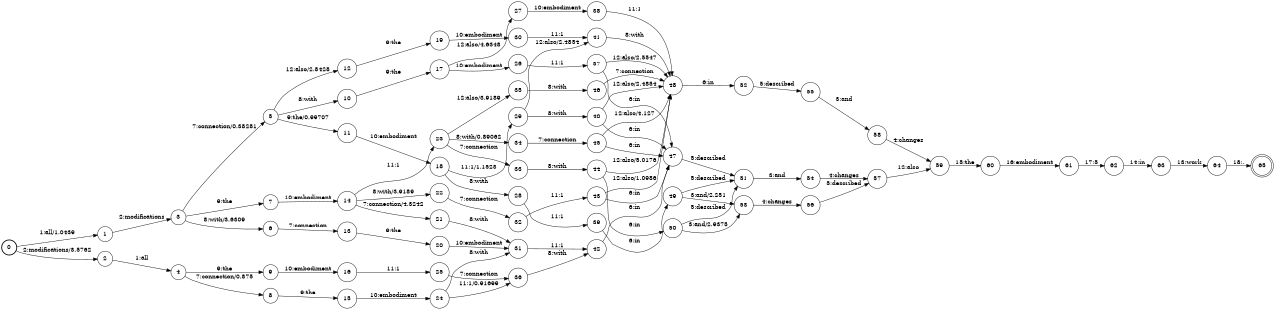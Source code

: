 digraph FST {
rankdir = LR;
size = "8.5,11";
label = "";
center = 1;
orientation = Portrait;
ranksep = "0.4";
nodesep = "0.25";
0 [label = "0", shape = circle, style = bold, fontsize = 14]
	0 -> 1 [label = "1:all/1.0439", fontsize = 14];
	0 -> 2 [label = "2:modifications/3.5762", fontsize = 14];
1 [label = "1", shape = circle, style = solid, fontsize = 14]
	1 -> 3 [label = "2:modifications", fontsize = 14];
2 [label = "2", shape = circle, style = solid, fontsize = 14]
	2 -> 4 [label = "1:all", fontsize = 14];
3 [label = "3", shape = circle, style = solid, fontsize = 14]
	3 -> 5 [label = "7:connection/0.38281", fontsize = 14];
	3 -> 6 [label = "8:with/3.6309", fontsize = 14];
	3 -> 7 [label = "9:the", fontsize = 14];
4 [label = "4", shape = circle, style = solid, fontsize = 14]
	4 -> 8 [label = "7:connection/0.875", fontsize = 14];
	4 -> 9 [label = "9:the", fontsize = 14];
5 [label = "5", shape = circle, style = solid, fontsize = 14]
	5 -> 10 [label = "8:with", fontsize = 14];
	5 -> 11 [label = "9:the/0.99707", fontsize = 14];
	5 -> 12 [label = "12:also/2.8428", fontsize = 14];
6 [label = "6", shape = circle, style = solid, fontsize = 14]
	6 -> 13 [label = "7:connection", fontsize = 14];
7 [label = "7", shape = circle, style = solid, fontsize = 14]
	7 -> 14 [label = "10:embodiment", fontsize = 14];
8 [label = "8", shape = circle, style = solid, fontsize = 14]
	8 -> 15 [label = "9:the", fontsize = 14];
9 [label = "9", shape = circle, style = solid, fontsize = 14]
	9 -> 16 [label = "10:embodiment", fontsize = 14];
10 [label = "10", shape = circle, style = solid, fontsize = 14]
	10 -> 17 [label = "9:the", fontsize = 14];
11 [label = "11", shape = circle, style = solid, fontsize = 14]
	11 -> 18 [label = "10:embodiment", fontsize = 14];
12 [label = "12", shape = circle, style = solid, fontsize = 14]
	12 -> 19 [label = "9:the", fontsize = 14];
13 [label = "13", shape = circle, style = solid, fontsize = 14]
	13 -> 20 [label = "9:the", fontsize = 14];
14 [label = "14", shape = circle, style = solid, fontsize = 14]
	14 -> 21 [label = "7:connection/4.3242", fontsize = 14];
	14 -> 22 [label = "8:with/3.9189", fontsize = 14];
	14 -> 23 [label = "11:1", fontsize = 14];
15 [label = "15", shape = circle, style = solid, fontsize = 14]
	15 -> 24 [label = "10:embodiment", fontsize = 14];
16 [label = "16", shape = circle, style = solid, fontsize = 14]
	16 -> 25 [label = "11:1", fontsize = 14];
17 [label = "17", shape = circle, style = solid, fontsize = 14]
	17 -> 26 [label = "10:embodiment", fontsize = 14];
	17 -> 27 [label = "12:also/4.6348", fontsize = 14];
18 [label = "18", shape = circle, style = solid, fontsize = 14]
	18 -> 28 [label = "8:with", fontsize = 14];
	18 -> 29 [label = "11:1/1.1523", fontsize = 14];
19 [label = "19", shape = circle, style = solid, fontsize = 14]
	19 -> 30 [label = "10:embodiment", fontsize = 14];
20 [label = "20", shape = circle, style = solid, fontsize = 14]
	20 -> 31 [label = "10:embodiment", fontsize = 14];
21 [label = "21", shape = circle, style = solid, fontsize = 14]
	21 -> 31 [label = "8:with", fontsize = 14];
22 [label = "22", shape = circle, style = solid, fontsize = 14]
	22 -> 32 [label = "7:connection", fontsize = 14];
23 [label = "23", shape = circle, style = solid, fontsize = 14]
	23 -> 33 [label = "7:connection", fontsize = 14];
	23 -> 34 [label = "8:with/0.89062", fontsize = 14];
	23 -> 35 [label = "12:also/3.9189", fontsize = 14];
24 [label = "24", shape = circle, style = solid, fontsize = 14]
	24 -> 31 [label = "8:with", fontsize = 14];
	24 -> 36 [label = "11:1/0.91699", fontsize = 14];
25 [label = "25", shape = circle, style = solid, fontsize = 14]
	25 -> 36 [label = "7:connection", fontsize = 14];
26 [label = "26", shape = circle, style = solid, fontsize = 14]
	26 -> 37 [label = "11:1", fontsize = 14];
27 [label = "27", shape = circle, style = solid, fontsize = 14]
	27 -> 38 [label = "10:embodiment", fontsize = 14];
28 [label = "28", shape = circle, style = solid, fontsize = 14]
	28 -> 39 [label = "11:1", fontsize = 14];
29 [label = "29", shape = circle, style = solid, fontsize = 14]
	29 -> 40 [label = "8:with", fontsize = 14];
	29 -> 41 [label = "12:also/2.4854", fontsize = 14];
30 [label = "30", shape = circle, style = solid, fontsize = 14]
	30 -> 41 [label = "11:1", fontsize = 14];
31 [label = "31", shape = circle, style = solid, fontsize = 14]
	31 -> 42 [label = "11:1", fontsize = 14];
32 [label = "32", shape = circle, style = solid, fontsize = 14]
	32 -> 43 [label = "11:1", fontsize = 14];
33 [label = "33", shape = circle, style = solid, fontsize = 14]
	33 -> 44 [label = "8:with", fontsize = 14];
34 [label = "34", shape = circle, style = solid, fontsize = 14]
	34 -> 45 [label = "7:connection", fontsize = 14];
35 [label = "35", shape = circle, style = solid, fontsize = 14]
	35 -> 46 [label = "8:with", fontsize = 14];
36 [label = "36", shape = circle, style = solid, fontsize = 14]
	36 -> 42 [label = "8:with", fontsize = 14];
37 [label = "37", shape = circle, style = solid, fontsize = 14]
	37 -> 47 [label = "6:in", fontsize = 14];
	37 -> 48 [label = "12:also/2.5547", fontsize = 14];
38 [label = "38", shape = circle, style = solid, fontsize = 14]
	38 -> 48 [label = "11:1", fontsize = 14];
39 [label = "39", shape = circle, style = solid, fontsize = 14]
	39 -> 49 [label = "6:in", fontsize = 14];
40 [label = "40", shape = circle, style = solid, fontsize = 14]
	40 -> 47 [label = "6:in", fontsize = 14];
	40 -> 48 [label = "12:also/2.4854", fontsize = 14];
41 [label = "41", shape = circle, style = solid, fontsize = 14]
	41 -> 48 [label = "8:with", fontsize = 14];
42 [label = "42", shape = circle, style = solid, fontsize = 14]
	42 -> 47 [label = "6:in", fontsize = 14];
43 [label = "43", shape = circle, style = solid, fontsize = 14]
	43 -> 47 [label = "6:in", fontsize = 14];
	43 -> 48 [label = "12:also/1.0986", fontsize = 14];
44 [label = "44", shape = circle, style = solid, fontsize = 14]
	44 -> 50 [label = "6:in", fontsize = 14];
	44 -> 48 [label = "12:also/5.0176", fontsize = 14];
45 [label = "45", shape = circle, style = solid, fontsize = 14]
	45 -> 47 [label = "6:in", fontsize = 14];
	45 -> 48 [label = "12:also/4.127", fontsize = 14];
46 [label = "46", shape = circle, style = solid, fontsize = 14]
	46 -> 48 [label = "7:connection", fontsize = 14];
47 [label = "47", shape = circle, style = solid, fontsize = 14]
	47 -> 51 [label = "5:described", fontsize = 14];
48 [label = "48", shape = circle, style = solid, fontsize = 14]
	48 -> 52 [label = "6:in", fontsize = 14];
49 [label = "49", shape = circle, style = solid, fontsize = 14]
	49 -> 53 [label = "3:and/2.251", fontsize = 14];
	49 -> 51 [label = "5:described", fontsize = 14];
50 [label = "50", shape = circle, style = solid, fontsize = 14]
	50 -> 53 [label = "3:and/2.9375", fontsize = 14];
	50 -> 51 [label = "5:described", fontsize = 14];
51 [label = "51", shape = circle, style = solid, fontsize = 14]
	51 -> 54 [label = "3:and", fontsize = 14];
52 [label = "52", shape = circle, style = solid, fontsize = 14]
	52 -> 55 [label = "5:described", fontsize = 14];
53 [label = "53", shape = circle, style = solid, fontsize = 14]
	53 -> 56 [label = "4:changes", fontsize = 14];
54 [label = "54", shape = circle, style = solid, fontsize = 14]
	54 -> 57 [label = "4:changes", fontsize = 14];
55 [label = "55", shape = circle, style = solid, fontsize = 14]
	55 -> 58 [label = "3:and", fontsize = 14];
56 [label = "56", shape = circle, style = solid, fontsize = 14]
	56 -> 57 [label = "5:described", fontsize = 14];
57 [label = "57", shape = circle, style = solid, fontsize = 14]
	57 -> 59 [label = "12:also", fontsize = 14];
58 [label = "58", shape = circle, style = solid, fontsize = 14]
	58 -> 59 [label = "4:changes", fontsize = 14];
59 [label = "59", shape = circle, style = solid, fontsize = 14]
	59 -> 60 [label = "15:the", fontsize = 14];
60 [label = "60", shape = circle, style = solid, fontsize = 14]
	60 -> 61 [label = "16:embodiment", fontsize = 14];
61 [label = "61", shape = circle, style = solid, fontsize = 14]
	61 -> 62 [label = "17:5", fontsize = 14];
62 [label = "62", shape = circle, style = solid, fontsize = 14]
	62 -> 63 [label = "14:in", fontsize = 14];
63 [label = "63", shape = circle, style = solid, fontsize = 14]
	63 -> 64 [label = "13:work", fontsize = 14];
64 [label = "64", shape = circle, style = solid, fontsize = 14]
	64 -> 65 [label = "18:.", fontsize = 14];
65 [label = "65", shape = doublecircle, style = solid, fontsize = 14]
}
